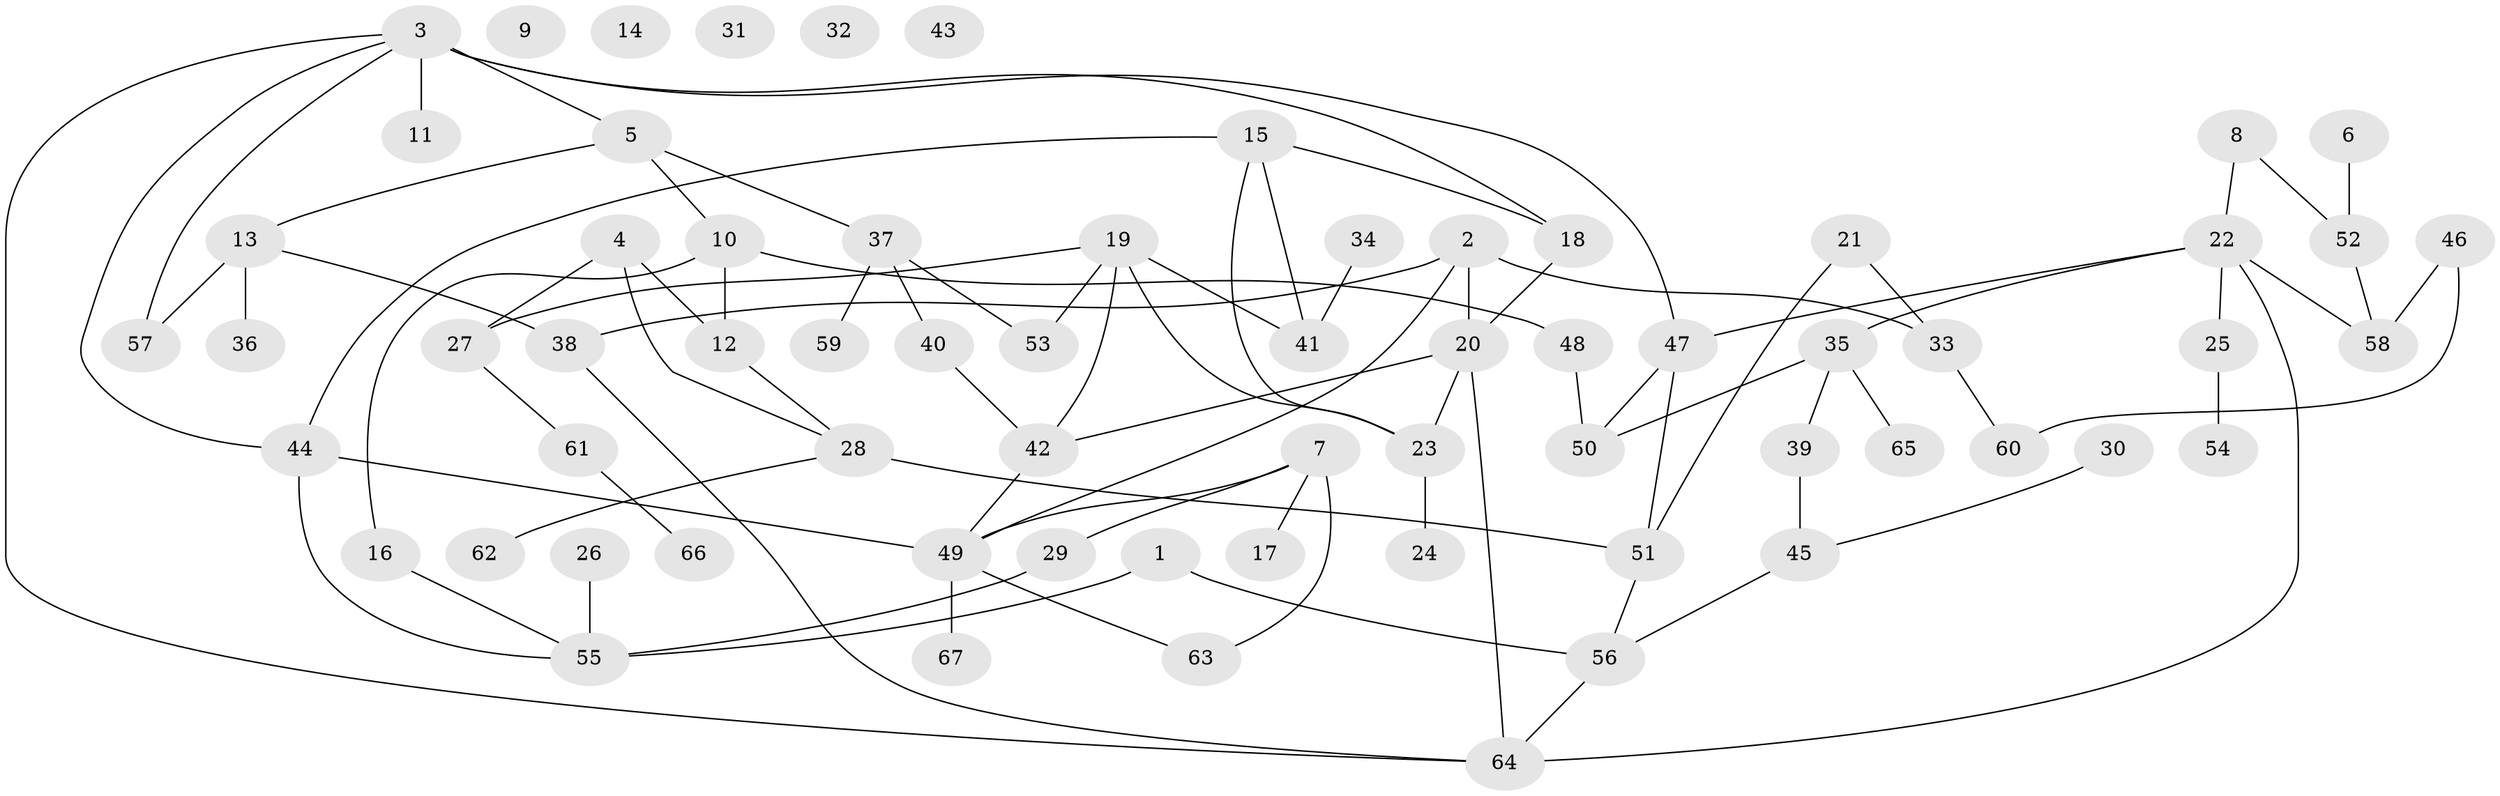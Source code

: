 // Generated by graph-tools (version 1.1) at 2025/13/03/09/25 04:13:05]
// undirected, 67 vertices, 88 edges
graph export_dot {
graph [start="1"]
  node [color=gray90,style=filled];
  1;
  2;
  3;
  4;
  5;
  6;
  7;
  8;
  9;
  10;
  11;
  12;
  13;
  14;
  15;
  16;
  17;
  18;
  19;
  20;
  21;
  22;
  23;
  24;
  25;
  26;
  27;
  28;
  29;
  30;
  31;
  32;
  33;
  34;
  35;
  36;
  37;
  38;
  39;
  40;
  41;
  42;
  43;
  44;
  45;
  46;
  47;
  48;
  49;
  50;
  51;
  52;
  53;
  54;
  55;
  56;
  57;
  58;
  59;
  60;
  61;
  62;
  63;
  64;
  65;
  66;
  67;
  1 -- 55;
  1 -- 56;
  2 -- 20;
  2 -- 33;
  2 -- 38;
  2 -- 49;
  3 -- 5;
  3 -- 11;
  3 -- 18;
  3 -- 44;
  3 -- 47;
  3 -- 57;
  3 -- 64;
  4 -- 12;
  4 -- 27;
  4 -- 28;
  5 -- 10;
  5 -- 13;
  5 -- 37;
  6 -- 52;
  7 -- 17;
  7 -- 29;
  7 -- 49;
  7 -- 63;
  8 -- 22;
  8 -- 52;
  10 -- 12;
  10 -- 16;
  10 -- 48;
  12 -- 28;
  13 -- 36;
  13 -- 38;
  13 -- 57;
  15 -- 18;
  15 -- 23;
  15 -- 41;
  15 -- 44;
  16 -- 55;
  18 -- 20;
  19 -- 23;
  19 -- 27;
  19 -- 41;
  19 -- 42;
  19 -- 53;
  20 -- 23;
  20 -- 42;
  20 -- 64;
  21 -- 33;
  21 -- 51;
  22 -- 25;
  22 -- 35;
  22 -- 47;
  22 -- 58;
  22 -- 64;
  23 -- 24;
  25 -- 54;
  26 -- 55;
  27 -- 61;
  28 -- 51;
  28 -- 62;
  29 -- 55;
  30 -- 45;
  33 -- 60;
  34 -- 41;
  35 -- 39;
  35 -- 50;
  35 -- 65;
  37 -- 40;
  37 -- 53;
  37 -- 59;
  38 -- 64;
  39 -- 45;
  40 -- 42;
  42 -- 49;
  44 -- 49;
  44 -- 55;
  45 -- 56;
  46 -- 58;
  46 -- 60;
  47 -- 50;
  47 -- 51;
  48 -- 50;
  49 -- 63;
  49 -- 67;
  51 -- 56;
  52 -- 58;
  56 -- 64;
  61 -- 66;
}
